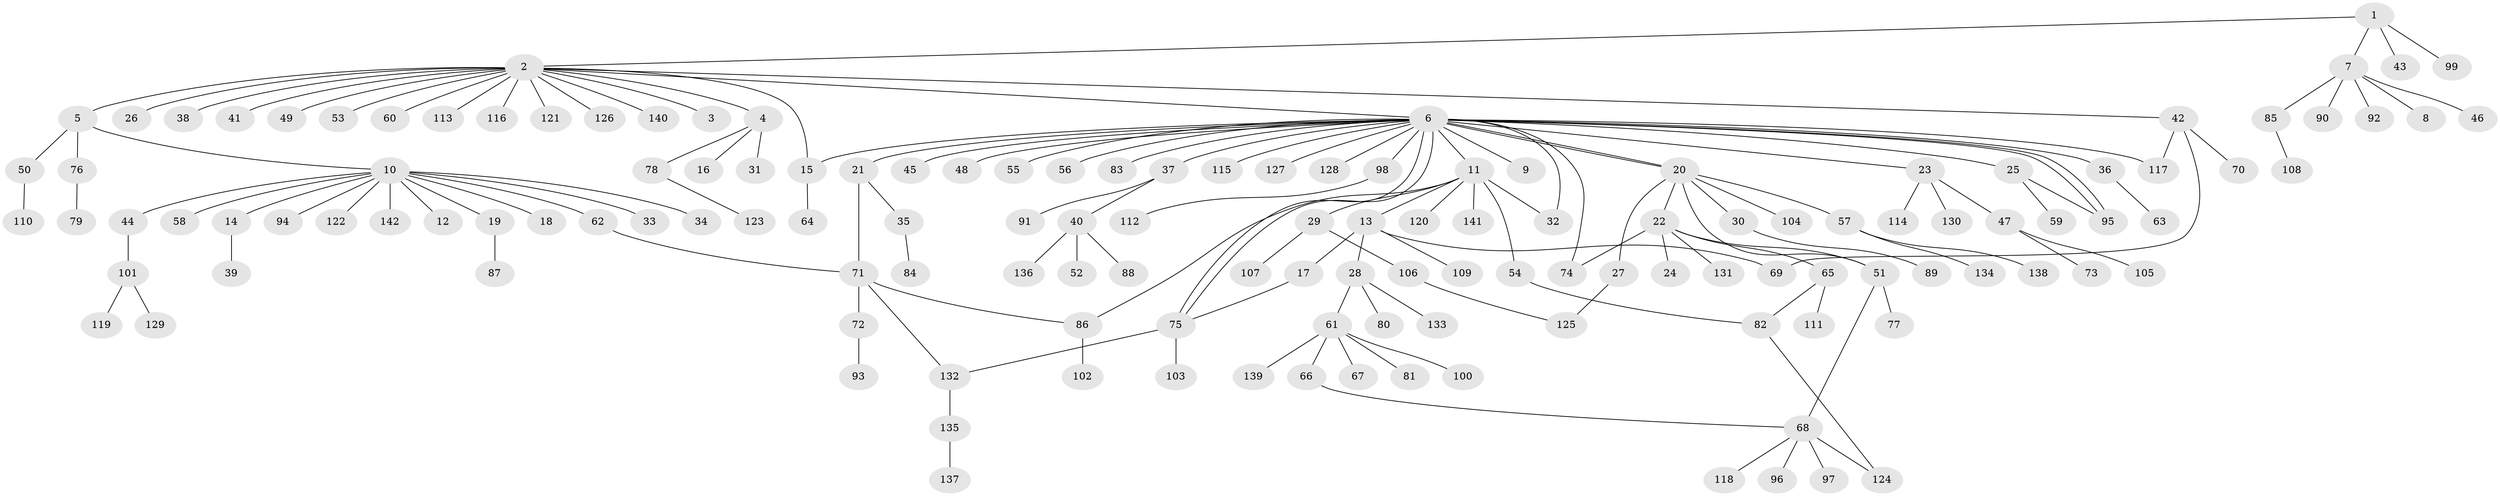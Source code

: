 // Generated by graph-tools (version 1.1) at 2025/50/03/09/25 03:50:00]
// undirected, 142 vertices, 159 edges
graph export_dot {
graph [start="1"]
  node [color=gray90,style=filled];
  1;
  2;
  3;
  4;
  5;
  6;
  7;
  8;
  9;
  10;
  11;
  12;
  13;
  14;
  15;
  16;
  17;
  18;
  19;
  20;
  21;
  22;
  23;
  24;
  25;
  26;
  27;
  28;
  29;
  30;
  31;
  32;
  33;
  34;
  35;
  36;
  37;
  38;
  39;
  40;
  41;
  42;
  43;
  44;
  45;
  46;
  47;
  48;
  49;
  50;
  51;
  52;
  53;
  54;
  55;
  56;
  57;
  58;
  59;
  60;
  61;
  62;
  63;
  64;
  65;
  66;
  67;
  68;
  69;
  70;
  71;
  72;
  73;
  74;
  75;
  76;
  77;
  78;
  79;
  80;
  81;
  82;
  83;
  84;
  85;
  86;
  87;
  88;
  89;
  90;
  91;
  92;
  93;
  94;
  95;
  96;
  97;
  98;
  99;
  100;
  101;
  102;
  103;
  104;
  105;
  106;
  107;
  108;
  109;
  110;
  111;
  112;
  113;
  114;
  115;
  116;
  117;
  118;
  119;
  120;
  121;
  122;
  123;
  124;
  125;
  126;
  127;
  128;
  129;
  130;
  131;
  132;
  133;
  134;
  135;
  136;
  137;
  138;
  139;
  140;
  141;
  142;
  1 -- 2;
  1 -- 7;
  1 -- 43;
  1 -- 99;
  2 -- 3;
  2 -- 4;
  2 -- 5;
  2 -- 6;
  2 -- 15;
  2 -- 26;
  2 -- 38;
  2 -- 41;
  2 -- 42;
  2 -- 49;
  2 -- 53;
  2 -- 60;
  2 -- 113;
  2 -- 116;
  2 -- 121;
  2 -- 126;
  2 -- 140;
  4 -- 16;
  4 -- 31;
  4 -- 78;
  5 -- 10;
  5 -- 50;
  5 -- 76;
  6 -- 9;
  6 -- 11;
  6 -- 15;
  6 -- 20;
  6 -- 20;
  6 -- 21;
  6 -- 23;
  6 -- 25;
  6 -- 32;
  6 -- 36;
  6 -- 37;
  6 -- 45;
  6 -- 48;
  6 -- 55;
  6 -- 56;
  6 -- 74;
  6 -- 75;
  6 -- 75;
  6 -- 83;
  6 -- 95;
  6 -- 95;
  6 -- 98;
  6 -- 115;
  6 -- 117;
  6 -- 127;
  6 -- 128;
  7 -- 8;
  7 -- 46;
  7 -- 85;
  7 -- 90;
  7 -- 92;
  10 -- 12;
  10 -- 14;
  10 -- 18;
  10 -- 19;
  10 -- 33;
  10 -- 34;
  10 -- 44;
  10 -- 58;
  10 -- 62;
  10 -- 94;
  10 -- 122;
  10 -- 142;
  11 -- 13;
  11 -- 29;
  11 -- 32;
  11 -- 54;
  11 -- 86;
  11 -- 120;
  11 -- 141;
  13 -- 17;
  13 -- 28;
  13 -- 69;
  13 -- 109;
  14 -- 39;
  15 -- 64;
  17 -- 75;
  19 -- 87;
  20 -- 22;
  20 -- 27;
  20 -- 30;
  20 -- 51;
  20 -- 57;
  20 -- 104;
  21 -- 35;
  21 -- 71;
  22 -- 24;
  22 -- 51;
  22 -- 65;
  22 -- 74;
  22 -- 131;
  23 -- 47;
  23 -- 114;
  23 -- 130;
  25 -- 59;
  25 -- 95;
  27 -- 125;
  28 -- 61;
  28 -- 80;
  28 -- 133;
  29 -- 106;
  29 -- 107;
  30 -- 89;
  35 -- 84;
  36 -- 63;
  37 -- 40;
  37 -- 91;
  40 -- 52;
  40 -- 88;
  40 -- 136;
  42 -- 69;
  42 -- 70;
  42 -- 117;
  44 -- 101;
  47 -- 73;
  47 -- 105;
  50 -- 110;
  51 -- 68;
  51 -- 77;
  54 -- 82;
  57 -- 134;
  57 -- 138;
  61 -- 66;
  61 -- 67;
  61 -- 81;
  61 -- 100;
  61 -- 139;
  62 -- 71;
  65 -- 82;
  65 -- 111;
  66 -- 68;
  68 -- 96;
  68 -- 97;
  68 -- 118;
  68 -- 124;
  71 -- 72;
  71 -- 86;
  71 -- 132;
  72 -- 93;
  75 -- 103;
  75 -- 132;
  76 -- 79;
  78 -- 123;
  82 -- 124;
  85 -- 108;
  86 -- 102;
  98 -- 112;
  101 -- 119;
  101 -- 129;
  106 -- 125;
  132 -- 135;
  135 -- 137;
}
